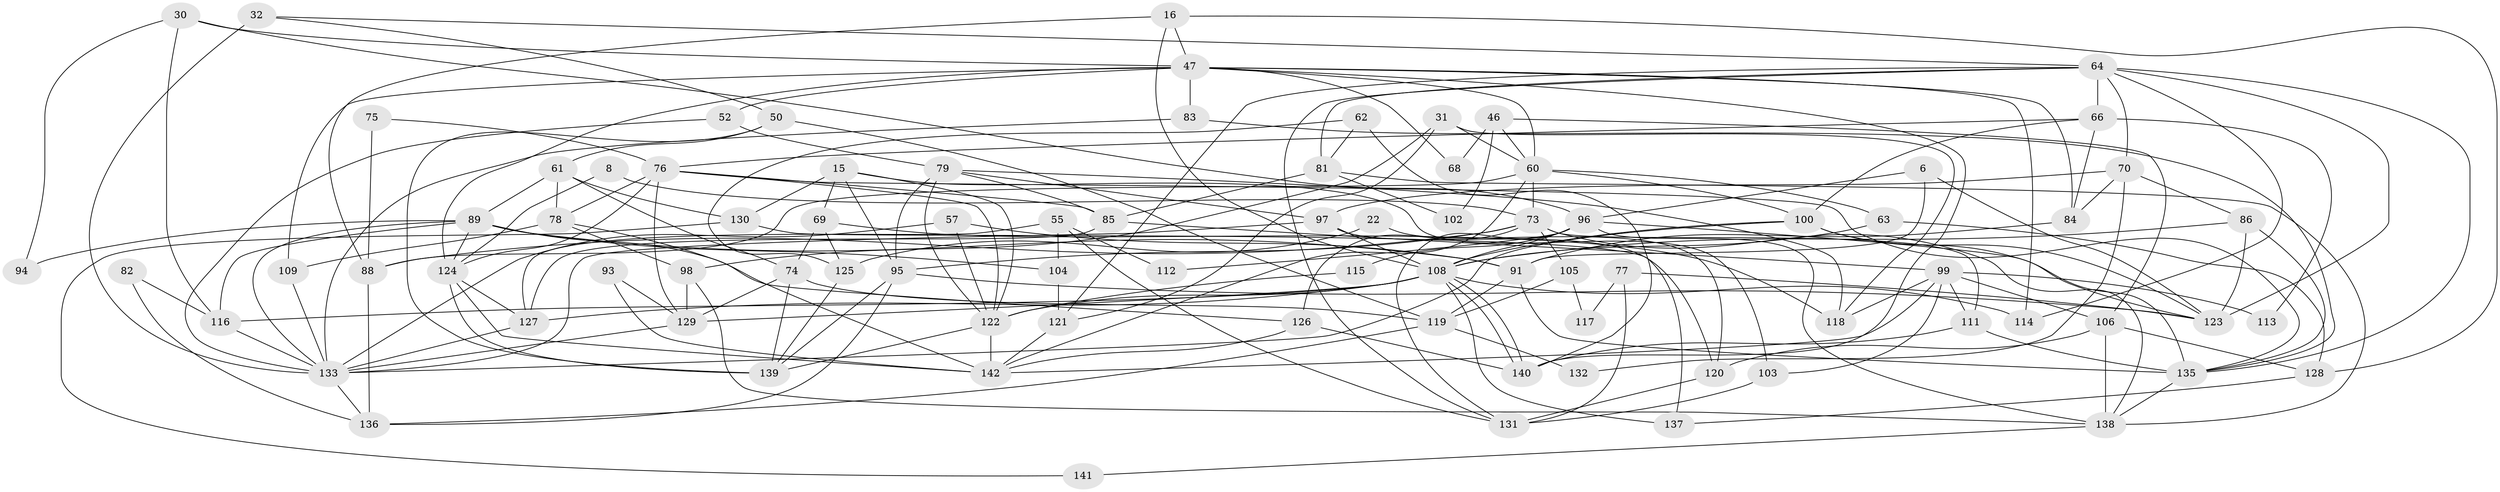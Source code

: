 // original degree distribution, {2: 0.14788732394366197, 6: 0.13380281690140844, 4: 0.2746478873239437, 3: 0.2535211267605634, 5: 0.15492957746478872, 7: 0.02112676056338028, 8: 0.007042253521126761, 9: 0.007042253521126761}
// Generated by graph-tools (version 1.1) at 2025/53/03/04/25 21:53:02]
// undirected, 85 vertices, 202 edges
graph export_dot {
graph [start="1"]
  node [color=gray90,style=filled];
  6;
  8;
  15;
  16;
  22;
  30;
  31;
  32;
  46;
  47 [super="+2+38"];
  50;
  52;
  55;
  57;
  60 [super="+59"];
  61;
  62;
  63;
  64 [super="+28"];
  66;
  68;
  69;
  70 [super="+40"];
  73 [super="+48"];
  74 [super="+24+14"];
  75;
  76 [super="+33"];
  77;
  78;
  79 [super="+56"];
  81;
  82;
  83;
  84 [super="+21"];
  85;
  86;
  88 [super="+54"];
  89 [super="+65"];
  91 [super="+3"];
  93;
  94;
  95;
  96 [super="+67"];
  97 [super="+18"];
  98;
  99 [super="+80"];
  100 [super="+37"];
  102;
  103 [super="+45"];
  104;
  105;
  106;
  108 [super="+23+35+72"];
  109 [super="+12"];
  111 [super="+4+10+41"];
  112;
  113;
  114;
  115;
  116 [super="+44"];
  117;
  118 [super="+19"];
  119 [super="+110"];
  120;
  121;
  122 [super="+101"];
  123 [super="+13+20"];
  124 [super="+58"];
  125;
  126 [super="+39"];
  127;
  128;
  129 [super="+107"];
  130 [super="+71"];
  131 [super="+49"];
  132;
  133 [super="+92"];
  135 [super="+134"];
  136;
  137;
  138 [super="+87"];
  139;
  140;
  141;
  142;
  6 -- 123 [weight=2];
  6 -- 91 [weight=2];
  6 -- 96;
  8 -- 73;
  8 -- 124;
  15 -- 130 [weight=2];
  15 -- 69;
  15 -- 95;
  15 -- 103;
  15 -- 122;
  16 -- 128;
  16 -- 47;
  16 -- 108;
  16 -- 88;
  22 -- 125;
  22 -- 120;
  30 -- 94;
  30 -- 116;
  30 -- 47;
  30 -- 96;
  31 -- 98;
  31 -- 60;
  31 -- 121;
  31 -- 118;
  32 -- 50;
  32 -- 133;
  32 -- 64;
  46 -- 106;
  46 -- 68;
  46 -- 102;
  46 -- 60;
  47 -- 114;
  47 -- 84 [weight=2];
  47 -- 124;
  47 -- 83 [weight=2];
  47 -- 52;
  47 -- 140;
  47 -- 109 [weight=2];
  47 -- 68;
  47 -- 60;
  50 -- 61;
  50 -- 139;
  50 -- 119 [weight=2];
  52 -- 79;
  52 -- 133;
  55 -- 127;
  55 -- 104;
  55 -- 112;
  55 -- 131;
  57 -- 91;
  57 -- 122;
  57 -- 133;
  60 -- 142;
  60 -- 100;
  60 -- 63;
  60 -- 73;
  60 -- 88;
  61 -- 78;
  61 -- 130;
  61 -- 74;
  61 -- 89;
  62 -- 140;
  62 -- 81;
  62 -- 125;
  63 -- 128;
  63 -- 108;
  64 -- 121;
  64 -- 66;
  64 -- 70;
  64 -- 81;
  64 -- 123;
  64 -- 114;
  64 -- 131;
  64 -- 135;
  66 -- 76;
  66 -- 100;
  66 -- 113;
  66 -- 84;
  69 -- 125;
  69 -- 74;
  69 -- 118;
  70 -- 86;
  70 -- 97;
  70 -- 132;
  70 -- 84;
  73 -- 95;
  73 -- 138;
  73 -- 105;
  73 -- 88;
  73 -- 126;
  73 -- 111;
  74 -- 139 [weight=2];
  74 -- 129 [weight=2];
  74 -- 119 [weight=2];
  75 -- 76;
  75 -- 88;
  76 -- 124;
  76 -- 78;
  76 -- 122 [weight=2];
  76 -- 129;
  76 -- 85;
  76 -- 135;
  77 -- 131;
  77 -- 123;
  77 -- 117;
  78 -- 109;
  78 -- 142;
  78 -- 98;
  79 -- 97;
  79 -- 118 [weight=2];
  79 -- 85;
  79 -- 122 [weight=2];
  79 -- 95;
  81 -- 85;
  81 -- 102;
  81 -- 138;
  82 -- 136;
  82 -- 116;
  83 -- 135;
  83 -- 133;
  84 -- 91;
  85 -- 127;
  85 -- 99;
  86 -- 135;
  86 -- 123;
  86 -- 108;
  88 -- 136;
  89 -- 91;
  89 -- 133 [weight=2];
  89 -- 104;
  89 -- 116 [weight=2];
  89 -- 126;
  89 -- 124;
  89 -- 94;
  91 -- 135;
  91 -- 119;
  93 -- 129;
  93 -- 142;
  95 -- 123;
  95 -- 136;
  95 -- 139;
  96 -- 131 [weight=2];
  96 -- 138;
  96 -- 108 [weight=2];
  96 -- 112;
  96 -- 115;
  96 -- 123;
  97 -- 120;
  97 -- 108;
  97 -- 133;
  98 -- 138;
  98 -- 129;
  99 -- 118 [weight=2];
  99 -- 106;
  99 -- 113;
  99 -- 103;
  99 -- 142;
  99 -- 111;
  100 -- 123 [weight=2];
  100 -- 133 [weight=2];
  100 -- 135;
  100 -- 108;
  103 -- 131 [weight=2];
  104 -- 121;
  105 -- 119;
  105 -- 117;
  106 -- 120;
  106 -- 128;
  106 -- 138 [weight=2];
  108 -- 140;
  108 -- 140;
  108 -- 114;
  108 -- 127;
  108 -- 129;
  108 -- 122;
  108 -- 137;
  108 -- 116;
  109 -- 133;
  111 -- 140;
  111 -- 135;
  115 -- 122;
  116 -- 133;
  119 -- 132;
  119 -- 136;
  120 -- 131;
  121 -- 142;
  122 -- 139;
  122 -- 142;
  124 -- 139;
  124 -- 127;
  124 -- 142 [weight=2];
  125 -- 139;
  126 -- 140;
  126 -- 142;
  127 -- 133;
  128 -- 137;
  129 -- 133;
  130 -- 137;
  130 -- 141;
  133 -- 136;
  135 -- 138 [weight=2];
  138 -- 141;
}

